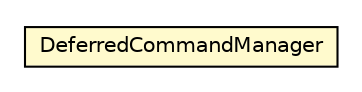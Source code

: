 #!/usr/local/bin/dot
#
# Class diagram 
# Generated by UMLGraph version R5_6-24-gf6e263 (http://www.umlgraph.org/)
#

digraph G {
	edge [fontname="Helvetica",fontsize=10,labelfontname="Helvetica",labelfontsize=10];
	node [fontname="Helvetica",fontsize=10,shape=plaintext];
	nodesep=0.25;
	ranksep=0.5;
	rankdir=LR;
	// com.gwtplatform.tester.DeferredCommandManager
	c154864 [label=<<table title="com.gwtplatform.tester.DeferredCommandManager" border="0" cellborder="1" cellspacing="0" cellpadding="2" port="p" bgcolor="lemonChiffon" href="./DeferredCommandManager.html">
		<tr><td><table border="0" cellspacing="0" cellpadding="1">
<tr><td align="center" balign="center"> DeferredCommandManager </td></tr>
		</table></td></tr>
		</table>>, URL="./DeferredCommandManager.html", fontname="Helvetica", fontcolor="black", fontsize=10.0];
}

